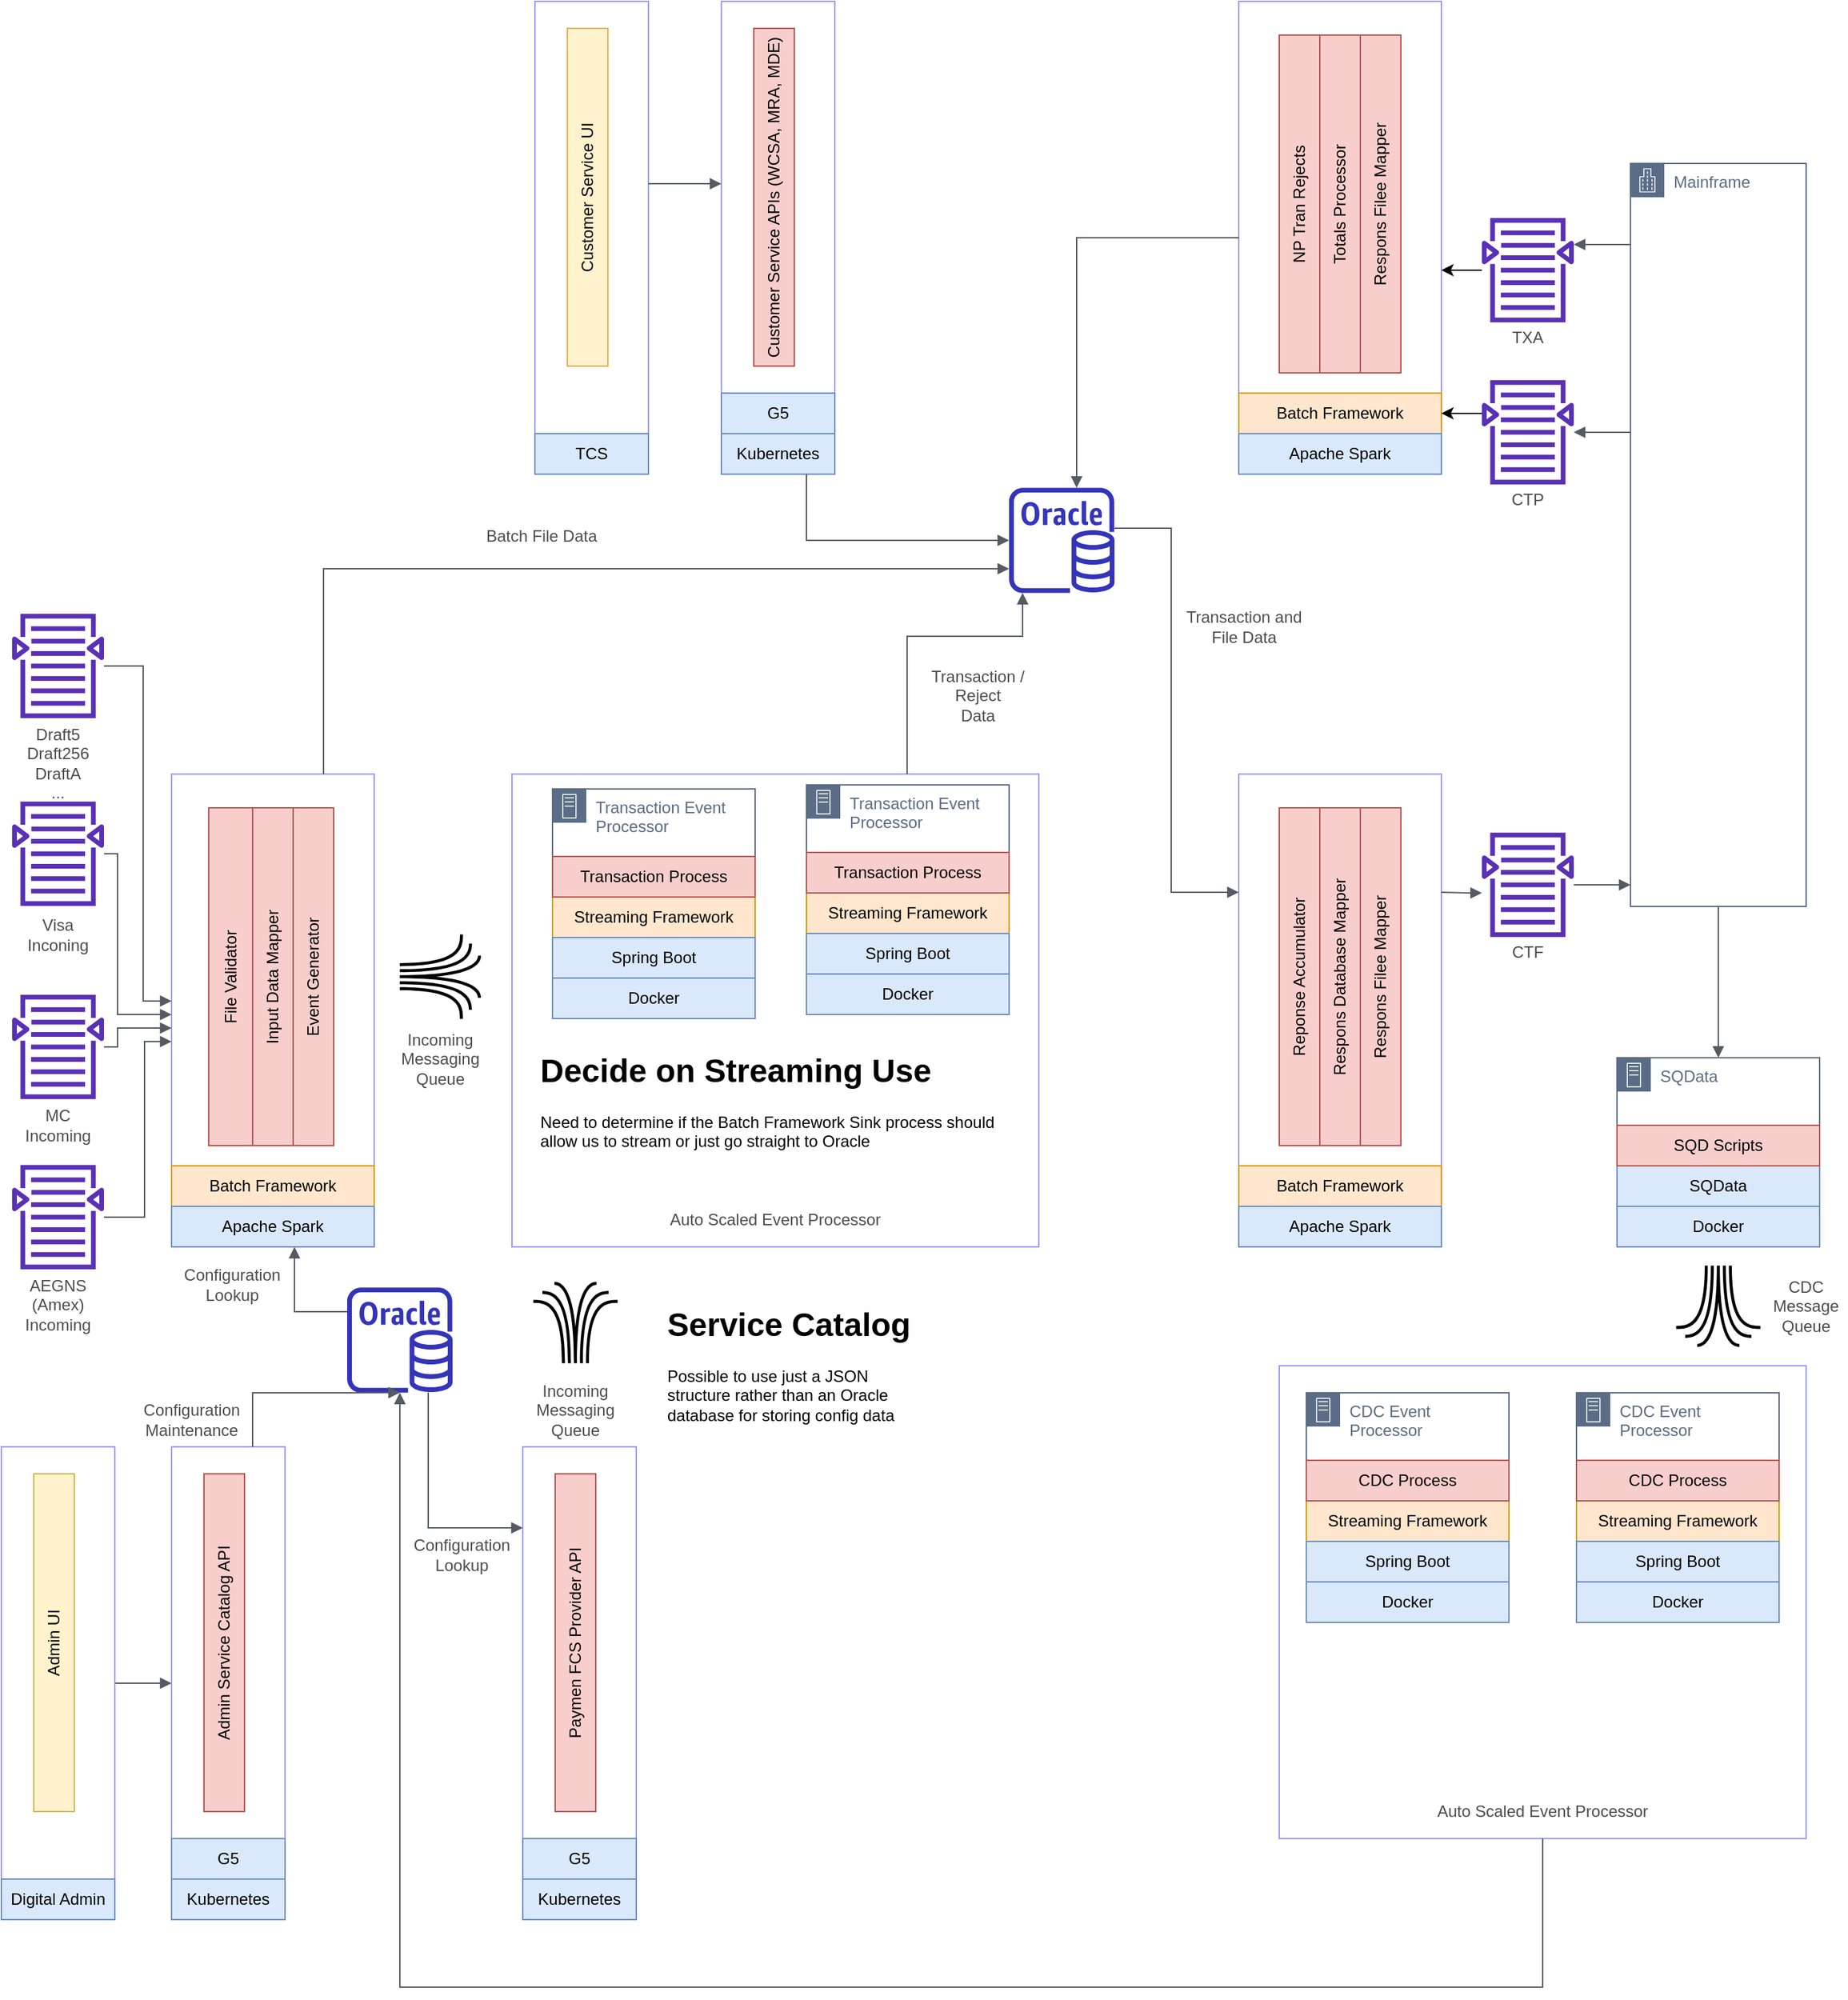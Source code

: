 <mxfile version="13.0.3" type="device"><diagram id="GUZp1yqy1DNV-uzC5Edy" name="Page-1"><mxGraphModel dx="1261" dy="1817" grid="1" gridSize="10" guides="1" tooltips="1" connect="1" arrows="1" fold="1" page="1" pageScale="1" pageWidth="1100" pageHeight="850" math="0" shadow="0"><root><mxCell id="0"/><mxCell id="1" parent="0"/><mxCell id="5xwIzjTkguHjPRyQFBAN-2" value="" style="rounded=0;whiteSpace=wrap;html=1;strokeColor=#9999FF;" parent="1" vertex="1"><mxGeometry x="542" y="-178" width="150" height="350" as="geometry"/></mxCell><mxCell id="5xwIzjTkguHjPRyQFBAN-3" value="File Validator" style="rounded=0;whiteSpace=wrap;html=1;strokeColor=#b85450;labelBackgroundColor=none;rotation=-90;fillColor=#f8cecc;" parent="1" vertex="1"><mxGeometry x="461" y="-44.5" width="250" height="33" as="geometry"/></mxCell><mxCell id="5xwIzjTkguHjPRyQFBAN-4" value="Event Generator" style="rounded=0;whiteSpace=wrap;html=1;strokeColor=#b85450;labelBackgroundColor=none;rotation=-90;fillColor=#f8cecc;" parent="1" vertex="1"><mxGeometry x="522" y="-43" width="250" height="30" as="geometry"/></mxCell><mxCell id="5xwIzjTkguHjPRyQFBAN-5" value="Batch Framework" style="rounded=0;whiteSpace=wrap;html=1;strokeColor=#d79b00;labelBackgroundColor=none;rotation=0;fillColor=#ffe6cc;" parent="1" vertex="1"><mxGeometry x="542" y="112" width="150" height="30" as="geometry"/></mxCell><mxCell id="5xwIzjTkguHjPRyQFBAN-6" value="Apache Spark" style="rounded=0;whiteSpace=wrap;html=1;strokeColor=#6c8ebf;labelBackgroundColor=none;rotation=0;fillColor=#dae8fc;" parent="1" vertex="1"><mxGeometry x="542" y="142" width="150" height="30" as="geometry"/></mxCell><mxCell id="5xwIzjTkguHjPRyQFBAN-11" value="" style="outlineConnect=0;fontColor=#232F3E;gradientColor=none;fillColor=#5A30B5;strokeColor=none;dashed=0;verticalLabelPosition=bottom;verticalAlign=top;align=center;html=1;fontSize=12;fontStyle=0;aspect=fixed;pointerEvents=1;shape=mxgraph.aws4.search_documents;shadow=0;labelBackgroundColor=none;" parent="1" vertex="1"><mxGeometry x="424" y="-297" width="68" height="78" as="geometry"/></mxCell><mxCell id="5xwIzjTkguHjPRyQFBAN-12" value="Input Data Mapper" style="rounded=0;whiteSpace=wrap;html=1;strokeColor=#b85450;labelBackgroundColor=none;rotation=-90;fillColor=#f8cecc;" parent="1" vertex="1"><mxGeometry x="492" y="-43" width="250" height="30" as="geometry"/></mxCell><mxCell id="5xwIzjTkguHjPRyQFBAN-15" value="" style="rounded=0;whiteSpace=wrap;html=1;strokeColor=#9999FF;" parent="1" vertex="1"><mxGeometry x="794" y="-178" width="390" height="350" as="geometry"/></mxCell><mxCell id="5xwIzjTkguHjPRyQFBAN-16" value="Auto Scaled Event Processor" style="text;html=1;strokeColor=none;fillColor=none;align=center;verticalAlign=middle;whiteSpace=wrap;rounded=0;shadow=0;labelBackgroundColor=none;fontColor=#4D4D4D;" parent="1" vertex="1"><mxGeometry x="794" y="132" width="390" height="40" as="geometry"/></mxCell><mxCell id="5xwIzjTkguHjPRyQFBAN-21" value="" style="group" parent="1" vertex="1" connectable="0"><mxGeometry x="824" y="-167" width="150" height="170" as="geometry"/></mxCell><mxCell id="5xwIzjTkguHjPRyQFBAN-17" value="Transaction Event Processor" style="points=[[0,0],[0.25,0],[0.5,0],[0.75,0],[1,0],[1,0.25],[1,0.5],[1,0.75],[1,1],[0.75,1],[0.5,1],[0.25,1],[0,1],[0,0.75],[0,0.5],[0,0.25]];outlineConnect=0;gradientColor=none;html=1;whiteSpace=wrap;fontSize=12;fontStyle=0;shape=mxgraph.aws4.group;grIcon=mxgraph.aws4.group_on_premise;strokeColor=#5A6C86;fillColor=none;verticalAlign=top;align=left;spacingLeft=30;fontColor=#5A6C86;dashed=0;shadow=0;labelBackgroundColor=none;" parent="5xwIzjTkguHjPRyQFBAN-21" vertex="1"><mxGeometry width="150" height="170" as="geometry"/></mxCell><mxCell id="5xwIzjTkguHjPRyQFBAN-18" value="Streaming Framework" style="rounded=0;whiteSpace=wrap;html=1;strokeColor=#d79b00;labelBackgroundColor=none;rotation=0;fillColor=#ffe6cc;" parent="5xwIzjTkguHjPRyQFBAN-21" vertex="1"><mxGeometry y="80" width="150" height="30" as="geometry"/></mxCell><mxCell id="5xwIzjTkguHjPRyQFBAN-19" value="Spring Boot" style="rounded=0;whiteSpace=wrap;html=1;strokeColor=#6c8ebf;labelBackgroundColor=none;rotation=0;fillColor=#dae8fc;" parent="5xwIzjTkguHjPRyQFBAN-21" vertex="1"><mxGeometry y="110" width="150" height="30" as="geometry"/></mxCell><mxCell id="5xwIzjTkguHjPRyQFBAN-20" value="Docker" style="rounded=0;whiteSpace=wrap;html=1;strokeColor=#6c8ebf;labelBackgroundColor=none;rotation=0;fillColor=#dae8fc;" parent="5xwIzjTkguHjPRyQFBAN-21" vertex="1"><mxGeometry y="140" width="150" height="30" as="geometry"/></mxCell><mxCell id="5xwIzjTkguHjPRyQFBAN-190" value="Transaction Process" style="rounded=0;whiteSpace=wrap;html=1;strokeColor=#b85450;labelBackgroundColor=none;rotation=0;fillColor=#f8cecc;" parent="5xwIzjTkguHjPRyQFBAN-21" vertex="1"><mxGeometry y="50" width="150" height="30" as="geometry"/></mxCell><mxCell id="5xwIzjTkguHjPRyQFBAN-42" value="" style="rounded=0;whiteSpace=wrap;html=1;strokeColor=#9999FF;" parent="1" vertex="1"><mxGeometry x="1332" y="-178" width="150" height="350" as="geometry"/></mxCell><mxCell id="5xwIzjTkguHjPRyQFBAN-44" value="Respons Filee Mapper" style="rounded=0;whiteSpace=wrap;html=1;strokeColor=#b85450;labelBackgroundColor=none;rotation=-90;fillColor=#f8cecc;" parent="1" vertex="1"><mxGeometry x="1312" y="-43" width="250" height="30" as="geometry"/></mxCell><mxCell id="5xwIzjTkguHjPRyQFBAN-45" value="Batch Framework" style="rounded=0;whiteSpace=wrap;html=1;strokeColor=#d79b00;labelBackgroundColor=none;rotation=0;fillColor=#ffe6cc;" parent="1" vertex="1"><mxGeometry x="1332" y="112" width="150" height="30" as="geometry"/></mxCell><mxCell id="5xwIzjTkguHjPRyQFBAN-46" value="Apache Spark" style="rounded=0;whiteSpace=wrap;html=1;strokeColor=#6c8ebf;labelBackgroundColor=none;rotation=0;fillColor=#dae8fc;" parent="1" vertex="1"><mxGeometry x="1332" y="142" width="150" height="30" as="geometry"/></mxCell><mxCell id="5xwIzjTkguHjPRyQFBAN-47" value="Reponse Accumulator" style="rounded=0;whiteSpace=wrap;html=1;strokeColor=#b85450;labelBackgroundColor=none;rotation=-90;fillColor=#f8cecc;" parent="1" vertex="1"><mxGeometry x="1252" y="-43" width="250" height="30" as="geometry"/></mxCell><mxCell id="5xwIzjTkguHjPRyQFBAN-49" value="" style="edgeStyle=orthogonalEdgeStyle;html=1;endArrow=none;elbow=vertical;startArrow=block;startFill=1;strokeColor=#545B64;rounded=0;fontColor=#4D4D4D;" parent="1" source="5xwIzjTkguHjPRyQFBAN-2" target="5xwIzjTkguHjPRyQFBAN-10" edge="1"><mxGeometry width="100" relative="1" as="geometry"><mxPoint x="762" y="-268" as="sourcePoint"/><mxPoint x="1012" y="102" as="targetPoint"/><Array as="points"><mxPoint x="633" y="220"/></Array></mxGeometry></mxCell><mxCell id="5xwIzjTkguHjPRyQFBAN-52" value="Mainframe" style="points=[[0,0],[0.25,0],[0.5,0],[0.75,0],[1,0],[1,0.25],[1,0.5],[1,0.75],[1,1],[0.75,1],[0.5,1],[0.25,1],[0,1],[0,0.75],[0,0.5],[0,0.25]];outlineConnect=0;gradientColor=none;html=1;whiteSpace=wrap;fontSize=12;fontStyle=0;shape=mxgraph.aws4.group;grIcon=mxgraph.aws4.group_corporate_data_center;strokeColor=#5A6C86;fillColor=none;verticalAlign=top;align=left;spacingLeft=30;fontColor=#5A6C86;dashed=0;shadow=0;labelBackgroundColor=none;" parent="1" vertex="1"><mxGeometry x="1622" y="-630" width="130" height="550" as="geometry"/></mxCell><mxCell id="5xwIzjTkguHjPRyQFBAN-54" value="Respons Database Mapper" style="rounded=0;whiteSpace=wrap;html=1;strokeColor=#b85450;labelBackgroundColor=none;rotation=-90;fillColor=#f8cecc;" parent="1" vertex="1"><mxGeometry x="1282" y="-43" width="250" height="30" as="geometry"/></mxCell><mxCell id="5xwIzjTkguHjPRyQFBAN-57" value="" style="edgeStyle=orthogonalEdgeStyle;html=1;endArrow=none;elbow=vertical;startArrow=block;startFill=1;strokeColor=#545B64;rounded=0;fontColor=#4D4D4D;" parent="1" source="5xwIzjTkguHjPRyQFBAN-2" target="5xwIzjTkguHjPRyQFBAN-11" edge="1"><mxGeometry width="100" relative="1" as="geometry"><mxPoint x="627" y="-168" as="sourcePoint"/><mxPoint x="721" y="-290" as="targetPoint"/><Array as="points"><mxPoint x="521" y="-10"/><mxPoint x="521" y="-258"/></Array></mxGeometry></mxCell><mxCell id="5xwIzjTkguHjPRyQFBAN-58" value="Draft5&lt;br&gt;Draft256&lt;br&gt;DraftA&lt;br&gt;..." style="text;html=1;strokeColor=none;fillColor=none;align=center;verticalAlign=middle;whiteSpace=wrap;rounded=0;shadow=0;labelBackgroundColor=none;fontColor=#4D4D4D;" parent="1" vertex="1"><mxGeometry x="428" y="-219" width="60" height="65" as="geometry"/></mxCell><mxCell id="5xwIzjTkguHjPRyQFBAN-60" value="" style="outlineConnect=0;fontColor=#232F3E;gradientColor=#945DF2;gradientDirection=north;fillColor=none;strokeColor=#000000;dashed=0;verticalLabelPosition=bottom;verticalAlign=top;align=center;html=1;fontSize=12;fontStyle=0;aspect=fixed;shape=mxgraph.aws4.resourceIcon;resIcon=mxgraph.aws4.kinesis;shadow=0;labelBackgroundColor=none;rotation=-180;" parent="1" vertex="1"><mxGeometry x="702" y="-67" width="78" height="78" as="geometry"/></mxCell><mxCell id="5xwIzjTkguHjPRyQFBAN-62" value="Incoming Messaging Queue" style="text;html=1;strokeColor=none;fillColor=none;align=center;verticalAlign=middle;whiteSpace=wrap;rounded=0;shadow=0;labelBackgroundColor=none;fontColor=#4D4D4D;" parent="1" vertex="1"><mxGeometry x="711" width="60" height="65" as="geometry"/></mxCell><mxCell id="5xwIzjTkguHjPRyQFBAN-66" value="" style="outlineConnect=0;fontColor=#232F3E;gradientColor=none;fillColor=#3334B9;strokeColor=none;dashed=0;verticalLabelPosition=bottom;verticalAlign=top;align=center;html=1;fontSize=12;fontStyle=0;aspect=fixed;pointerEvents=1;shape=mxgraph.aws4.rds_oracle_instance;shadow=0;labelBackgroundColor=none;" parent="1" vertex="1"><mxGeometry x="1162" y="-390" width="78" height="78" as="geometry"/></mxCell><mxCell id="5xwIzjTkguHjPRyQFBAN-67" value="" style="edgeStyle=orthogonalEdgeStyle;html=1;endArrow=none;elbow=vertical;startArrow=block;startFill=1;strokeColor=#545B64;rounded=0;fontColor=#4D4D4D;entryX=0.75;entryY=0;entryDx=0;entryDy=0;" parent="1" source="5xwIzjTkguHjPRyQFBAN-66" target="5xwIzjTkguHjPRyQFBAN-15" edge="1"><mxGeometry width="100" relative="1" as="geometry"><mxPoint x="1315" y="-290" as="sourcePoint"/><mxPoint x="1367" y="-168" as="targetPoint"/><Array as="points"><mxPoint x="1172" y="-280"/><mxPoint x="1087" y="-280"/></Array></mxGeometry></mxCell><mxCell id="5xwIzjTkguHjPRyQFBAN-69" value="" style="edgeStyle=orthogonalEdgeStyle;html=1;endArrow=none;elbow=vertical;startArrow=block;startFill=1;strokeColor=#545B64;rounded=0;fontColor=#4D4D4D;exitX=0;exitY=0.25;exitDx=0;exitDy=0;" parent="1" source="5xwIzjTkguHjPRyQFBAN-42" target="5xwIzjTkguHjPRyQFBAN-66" edge="1"><mxGeometry width="100" relative="1" as="geometry"><mxPoint x="1302" y="30" as="sourcePoint"/><mxPoint x="1194" y="-80.5" as="targetPoint"/><Array as="points"><mxPoint x="1282" y="-91"/><mxPoint x="1282" y="-360"/></Array></mxGeometry></mxCell><mxCell id="5xwIzjTkguHjPRyQFBAN-72" value="" style="edgeStyle=orthogonalEdgeStyle;html=1;endArrow=none;elbow=vertical;startArrow=block;startFill=1;strokeColor=#545B64;rounded=0;fontColor=#4D4D4D;entryX=0.75;entryY=0;entryDx=0;entryDy=0;" parent="1" source="5xwIzjTkguHjPRyQFBAN-66" target="5xwIzjTkguHjPRyQFBAN-2" edge="1"><mxGeometry width="100" relative="1" as="geometry"><mxPoint x="627" y="-168" as="sourcePoint"/><mxPoint x="713.0" y="-252" as="targetPoint"/><Array as="points"><mxPoint x="655" y="-330"/></Array></mxGeometry></mxCell><mxCell id="5xwIzjTkguHjPRyQFBAN-73" value="Batch File Data" style="text;html=1;strokeColor=none;fillColor=none;align=center;verticalAlign=middle;whiteSpace=wrap;rounded=0;shadow=0;labelBackgroundColor=none;fontColor=#4D4D4D;" parent="1" vertex="1"><mxGeometry x="771" y="-368" width="90" height="28" as="geometry"/></mxCell><mxCell id="5xwIzjTkguHjPRyQFBAN-76" value="Transaction / Reject&lt;br&gt;Data" style="text;html=1;strokeColor=none;fillColor=none;align=center;verticalAlign=middle;whiteSpace=wrap;rounded=0;shadow=0;labelBackgroundColor=none;fontColor=#4D4D4D;" parent="1" vertex="1"><mxGeometry x="1094" y="-261" width="90" height="50" as="geometry"/></mxCell><mxCell id="5xwIzjTkguHjPRyQFBAN-77" value="Transaction and File Data" style="text;html=1;strokeColor=none;fillColor=none;align=center;verticalAlign=middle;whiteSpace=wrap;rounded=0;shadow=0;labelBackgroundColor=none;fontColor=#4D4D4D;" parent="1" vertex="1"><mxGeometry x="1291" y="-312" width="90" height="50" as="geometry"/></mxCell><mxCell id="5xwIzjTkguHjPRyQFBAN-91" value="" style="edgeStyle=orthogonalEdgeStyle;html=1;endArrow=none;elbow=vertical;startArrow=block;startFill=1;strokeColor=#545B64;rounded=0;fontColor=#4D4D4D;" parent="1" source="5xwIzjTkguHjPRyQFBAN-78" target="5xwIzjTkguHjPRyQFBAN-87" edge="1"><mxGeometry width="100" relative="1" as="geometry"><mxPoint x="713.0" y="-390" as="sourcePoint"/><mxPoint x="713.0" y="-330" as="targetPoint"/></mxGeometry></mxCell><mxCell id="5xwIzjTkguHjPRyQFBAN-94" value="" style="edgeStyle=orthogonalEdgeStyle;html=1;endArrow=none;elbow=vertical;startArrow=block;startFill=1;strokeColor=#545B64;rounded=0;fontColor=#4D4D4D;entryX=1;entryY=0.25;entryDx=0;entryDy=0;" parent="1" source="5xwIzjTkguHjPRyQFBAN-48" target="5xwIzjTkguHjPRyQFBAN-42" edge="1"><mxGeometry width="100" relative="1" as="geometry"><mxPoint x="1342" y="-80.5" as="sourcePoint"/><mxPoint x="1040" y="-319.941" as="targetPoint"/><Array as="points"><mxPoint x="1502" y="-90"/><mxPoint x="1502" y="-90"/></Array></mxGeometry></mxCell><mxCell id="5xwIzjTkguHjPRyQFBAN-96" value="" style="group" parent="1" vertex="1" connectable="0"><mxGeometry x="1512" y="-135" width="68" height="100" as="geometry"/></mxCell><mxCell id="5xwIzjTkguHjPRyQFBAN-48" value="" style="outlineConnect=0;fontColor=#232F3E;gradientColor=none;fillColor=#5A30B5;strokeColor=none;dashed=0;verticalLabelPosition=bottom;verticalAlign=top;align=center;html=1;fontSize=12;fontStyle=0;aspect=fixed;pointerEvents=1;shape=mxgraph.aws4.search_documents;shadow=0;labelBackgroundColor=none;" parent="5xwIzjTkguHjPRyQFBAN-96" vertex="1"><mxGeometry width="68" height="78" as="geometry"/></mxCell><mxCell id="5xwIzjTkguHjPRyQFBAN-59" value="CTF" style="text;html=1;strokeColor=none;fillColor=none;align=center;verticalAlign=middle;whiteSpace=wrap;rounded=0;shadow=0;labelBackgroundColor=none;fontColor=#4D4D4D;" parent="5xwIzjTkguHjPRyQFBAN-96" vertex="1"><mxGeometry x="4" y="78" width="60" height="22" as="geometry"/></mxCell><mxCell id="5xwIzjTkguHjPRyQFBAN-97" value="" style="edgeStyle=orthogonalEdgeStyle;html=1;endArrow=none;elbow=vertical;startArrow=block;startFill=1;strokeColor=#545B64;rounded=0;fontColor=#4D4D4D;" parent="1" source="5xwIzjTkguHjPRyQFBAN-52" target="5xwIzjTkguHjPRyQFBAN-48" edge="1"><mxGeometry width="100" relative="1" as="geometry"><mxPoint x="1532" y="10" as="sourcePoint"/><mxPoint x="1652" y="70" as="targetPoint"/><Array as="points"><mxPoint x="1612" y="-96"/><mxPoint x="1612" y="-96"/></Array></mxGeometry></mxCell><mxCell id="5xwIzjTkguHjPRyQFBAN-98" value="" style="group" parent="1" vertex="1" connectable="0"><mxGeometry x="1512" y="-590" width="68" height="112.41" as="geometry"/></mxCell><mxCell id="5xwIzjTkguHjPRyQFBAN-99" value="" style="outlineConnect=0;fontColor=#232F3E;gradientColor=none;fillColor=#5A30B5;strokeColor=none;dashed=0;verticalLabelPosition=bottom;verticalAlign=top;align=center;html=1;fontSize=12;fontStyle=0;aspect=fixed;pointerEvents=1;shape=mxgraph.aws4.search_documents;shadow=0;labelBackgroundColor=none;" parent="5xwIzjTkguHjPRyQFBAN-98" vertex="1"><mxGeometry width="68" height="78" as="geometry"/></mxCell><mxCell id="5xwIzjTkguHjPRyQFBAN-100" value="TXA" style="text;html=1;strokeColor=none;fillColor=none;align=center;verticalAlign=middle;whiteSpace=wrap;rounded=0;shadow=0;labelBackgroundColor=none;fontColor=#4D4D4D;" parent="5xwIzjTkguHjPRyQFBAN-98" vertex="1"><mxGeometry x="4" y="78" width="60" height="22" as="geometry"/></mxCell><mxCell id="5xwIzjTkguHjPRyQFBAN-101" value="" style="group" parent="1" vertex="1" connectable="0"><mxGeometry x="1512" y="-470" width="68" height="100" as="geometry"/></mxCell><mxCell id="5xwIzjTkguHjPRyQFBAN-102" value="" style="outlineConnect=0;fontColor=#232F3E;gradientColor=none;fillColor=#5A30B5;strokeColor=none;dashed=0;verticalLabelPosition=bottom;verticalAlign=top;align=center;html=1;fontSize=12;fontStyle=0;aspect=fixed;pointerEvents=1;shape=mxgraph.aws4.search_documents;shadow=0;labelBackgroundColor=none;" parent="5xwIzjTkguHjPRyQFBAN-101" vertex="1"><mxGeometry width="68" height="78" as="geometry"/></mxCell><mxCell id="5xwIzjTkguHjPRyQFBAN-103" value="CTP" style="text;html=1;strokeColor=none;fillColor=none;align=center;verticalAlign=middle;whiteSpace=wrap;rounded=0;shadow=0;labelBackgroundColor=none;fontColor=#4D4D4D;" parent="5xwIzjTkguHjPRyQFBAN-101" vertex="1"><mxGeometry x="4" y="78" width="60" height="22" as="geometry"/></mxCell><mxCell id="5xwIzjTkguHjPRyQFBAN-106" value="" style="edgeStyle=orthogonalEdgeStyle;html=1;endArrow=none;elbow=vertical;startArrow=block;startFill=1;strokeColor=#545B64;rounded=0;fontColor=#4D4D4D;" parent="1" source="5xwIzjTkguHjPRyQFBAN-99" target="5xwIzjTkguHjPRyQFBAN-52" edge="1"><mxGeometry width="100" relative="1" as="geometry"><mxPoint x="1632" y="-85.941" as="sourcePoint"/><mxPoint x="1590" y="-85.941" as="targetPoint"/><Array as="points"><mxPoint x="1612" y="-570"/><mxPoint x="1612" y="-570"/></Array></mxGeometry></mxCell><mxCell id="5xwIzjTkguHjPRyQFBAN-107" value="" style="edgeStyle=orthogonalEdgeStyle;html=1;endArrow=none;elbow=vertical;startArrow=block;startFill=1;strokeColor=#545B64;rounded=0;fontColor=#4D4D4D;" parent="1" source="5xwIzjTkguHjPRyQFBAN-102" target="5xwIzjTkguHjPRyQFBAN-52" edge="1"><mxGeometry width="100" relative="1" as="geometry"><mxPoint x="1590" y="-341.941" as="sourcePoint"/><mxPoint x="1632" y="-342.5" as="targetPoint"/><Array as="points"><mxPoint x="1622" y="-431"/><mxPoint x="1622" y="-431"/></Array></mxGeometry></mxCell><mxCell id="5xwIzjTkguHjPRyQFBAN-108" value="" style="rounded=0;whiteSpace=wrap;html=1;strokeColor=#9999FF;" parent="1" vertex="1"><mxGeometry x="1332" y="-750" width="150" height="350" as="geometry"/></mxCell><mxCell id="5xwIzjTkguHjPRyQFBAN-109" value="Respons Filee Mapper" style="rounded=0;whiteSpace=wrap;html=1;strokeColor=#b85450;labelBackgroundColor=none;rotation=-90;fillColor=#f8cecc;" parent="1" vertex="1"><mxGeometry x="1312" y="-615" width="250" height="30" as="geometry"/></mxCell><mxCell id="5xwIzjTkguHjPRyQFBAN-110" value="Batch Framework" style="rounded=0;whiteSpace=wrap;html=1;strokeColor=#d79b00;labelBackgroundColor=none;rotation=0;fillColor=#ffe6cc;" parent="1" vertex="1"><mxGeometry x="1332" y="-460" width="150" height="30" as="geometry"/></mxCell><mxCell id="5xwIzjTkguHjPRyQFBAN-111" value="Apache Spark" style="rounded=0;whiteSpace=wrap;html=1;strokeColor=#6c8ebf;labelBackgroundColor=none;rotation=0;fillColor=#dae8fc;" parent="1" vertex="1"><mxGeometry x="1332" y="-430" width="150" height="30" as="geometry"/></mxCell><mxCell id="5xwIzjTkguHjPRyQFBAN-112" value="NP Tran Rejects" style="rounded=0;whiteSpace=wrap;html=1;strokeColor=#b85450;labelBackgroundColor=none;rotation=-90;fillColor=#f8cecc;" parent="1" vertex="1"><mxGeometry x="1252" y="-615" width="250" height="30" as="geometry"/></mxCell><mxCell id="5xwIzjTkguHjPRyQFBAN-113" value="Totals Processor" style="rounded=0;whiteSpace=wrap;html=1;strokeColor=#b85450;labelBackgroundColor=none;rotation=-90;fillColor=#f8cecc;" parent="1" vertex="1"><mxGeometry x="1282" y="-615" width="250" height="30" as="geometry"/></mxCell><mxCell id="5xwIzjTkguHjPRyQFBAN-115" value="" style="edgeStyle=orthogonalEdgeStyle;rounded=0;orthogonalLoop=1;jettySize=auto;html=1;fontColor=#4D4D4D;" parent="1" source="5xwIzjTkguHjPRyQFBAN-102" target="5xwIzjTkguHjPRyQFBAN-110" edge="1"><mxGeometry relative="1" as="geometry"><Array as="points"><mxPoint x="1502" y="-445"/><mxPoint x="1502" y="-445"/></Array></mxGeometry></mxCell><mxCell id="5xwIzjTkguHjPRyQFBAN-119" value="" style="edgeStyle=orthogonalEdgeStyle;rounded=0;orthogonalLoop=1;jettySize=auto;html=1;fontColor=#4D4D4D;" parent="1" source="5xwIzjTkguHjPRyQFBAN-99" target="5xwIzjTkguHjPRyQFBAN-108" edge="1"><mxGeometry relative="1" as="geometry"><mxPoint x="1462" y="-533.824" as="targetPoint"/><Array as="points"><mxPoint x="1482" y="-551"/><mxPoint x="1482" y="-551"/></Array></mxGeometry></mxCell><mxCell id="5xwIzjTkguHjPRyQFBAN-120" value="" style="group" parent="1" vertex="1" connectable="0"><mxGeometry x="949" y="-750" width="84" height="350" as="geometry"/></mxCell><mxCell id="5xwIzjTkguHjPRyQFBAN-121" value="" style="rounded=0;whiteSpace=wrap;html=1;strokeColor=#9999FF;" parent="5xwIzjTkguHjPRyQFBAN-120" vertex="1"><mxGeometry width="84" height="350" as="geometry"/></mxCell><mxCell id="5xwIzjTkguHjPRyQFBAN-122" value="G5" style="rounded=0;whiteSpace=wrap;html=1;strokeColor=#6c8ebf;labelBackgroundColor=none;rotation=0;fillColor=#dae8fc;" parent="5xwIzjTkguHjPRyQFBAN-120" vertex="1"><mxGeometry y="290" width="84" height="30" as="geometry"/></mxCell><mxCell id="5xwIzjTkguHjPRyQFBAN-123" value="Kubernetes" style="rounded=0;whiteSpace=wrap;html=1;strokeColor=#6c8ebf;labelBackgroundColor=none;rotation=0;fillColor=#dae8fc;" parent="5xwIzjTkguHjPRyQFBAN-120" vertex="1"><mxGeometry y="320" width="84" height="30" as="geometry"/></mxCell><mxCell id="5xwIzjTkguHjPRyQFBAN-124" value="Customer Service APIs (WCSA, MRA, MDE)" style="rounded=0;whiteSpace=wrap;html=1;strokeColor=#b85450;labelBackgroundColor=none;rotation=-90;fillColor=#f8cecc;" parent="5xwIzjTkguHjPRyQFBAN-120" vertex="1"><mxGeometry x="-86" y="130" width="250" height="30" as="geometry"/></mxCell><mxCell id="5xwIzjTkguHjPRyQFBAN-127" value="" style="group" parent="1" vertex="1" connectable="0"><mxGeometry x="811" y="-750" width="84" height="350" as="geometry"/></mxCell><mxCell id="5xwIzjTkguHjPRyQFBAN-128" value="" style="rounded=0;whiteSpace=wrap;html=1;strokeColor=#9999FF;" parent="5xwIzjTkguHjPRyQFBAN-127" vertex="1"><mxGeometry width="84" height="350" as="geometry"/></mxCell><mxCell id="5xwIzjTkguHjPRyQFBAN-129" value="TCS" style="rounded=0;whiteSpace=wrap;html=1;strokeColor=#6c8ebf;labelBackgroundColor=none;rotation=0;fillColor=#dae8fc;" parent="5xwIzjTkguHjPRyQFBAN-127" vertex="1"><mxGeometry y="320" width="84" height="30" as="geometry"/></mxCell><mxCell id="5xwIzjTkguHjPRyQFBAN-130" value="Customer Service UI" style="rounded=0;whiteSpace=wrap;html=1;strokeColor=#d6b656;labelBackgroundColor=none;rotation=-90;fillColor=#fff2cc;" parent="5xwIzjTkguHjPRyQFBAN-127" vertex="1"><mxGeometry x="-86" y="130" width="250" height="30" as="geometry"/></mxCell><mxCell id="5xwIzjTkguHjPRyQFBAN-131" value="" style="edgeStyle=orthogonalEdgeStyle;html=1;endArrow=none;elbow=vertical;startArrow=block;startFill=1;strokeColor=#545B64;rounded=0;fontColor=#4D4D4D;" parent="1" source="5xwIzjTkguHjPRyQFBAN-121" target="5xwIzjTkguHjPRyQFBAN-128" edge="1"><mxGeometry width="100" relative="1" as="geometry"><mxPoint x="982" y="-760" as="sourcePoint"/><mxPoint x="713.0" y="-330" as="targetPoint"/><Array as="points"><mxPoint x="942" y="-615"/><mxPoint x="942" y="-615"/></Array></mxGeometry></mxCell><mxCell id="5xwIzjTkguHjPRyQFBAN-132" value="" style="edgeStyle=orthogonalEdgeStyle;html=1;endArrow=none;elbow=vertical;startArrow=block;startFill=1;strokeColor=#545B64;rounded=0;fontColor=#4D4D4D;" parent="1" source="5xwIzjTkguHjPRyQFBAN-66" target="5xwIzjTkguHjPRyQFBAN-121" edge="1"><mxGeometry width="100" relative="1" as="geometry"><mxPoint x="962" y="-565" as="sourcePoint"/><mxPoint x="926" y="-565" as="targetPoint"/><Array as="points"><mxPoint x="1012" y="-351"/></Array></mxGeometry></mxCell><mxCell id="5xwIzjTkguHjPRyQFBAN-133" value="" style="outlineConnect=0;fontColor=#232F3E;gradientColor=none;fillColor=#5A30B5;strokeColor=none;dashed=0;verticalLabelPosition=bottom;verticalAlign=top;align=center;html=1;fontSize=12;fontStyle=0;aspect=fixed;pointerEvents=1;shape=mxgraph.aws4.search_documents;shadow=0;labelBackgroundColor=none;" parent="1" vertex="1"><mxGeometry x="424" y="-158" width="68" height="78" as="geometry"/></mxCell><mxCell id="5xwIzjTkguHjPRyQFBAN-134" value="Visa&lt;br&gt;Inconing" style="text;html=1;strokeColor=none;fillColor=none;align=center;verticalAlign=middle;whiteSpace=wrap;rounded=0;shadow=0;labelBackgroundColor=none;fontColor=#4D4D4D;" parent="1" vertex="1"><mxGeometry x="428" y="-80" width="60" height="41" as="geometry"/></mxCell><mxCell id="5xwIzjTkguHjPRyQFBAN-137" value="" style="outlineConnect=0;fontColor=#232F3E;gradientColor=none;fillColor=#5A30B5;strokeColor=none;dashed=0;verticalLabelPosition=bottom;verticalAlign=top;align=center;html=1;fontSize=12;fontStyle=0;aspect=fixed;pointerEvents=1;shape=mxgraph.aws4.search_documents;shadow=0;labelBackgroundColor=none;" parent="1" vertex="1"><mxGeometry x="424" y="-15" width="68" height="78" as="geometry"/></mxCell><mxCell id="5xwIzjTkguHjPRyQFBAN-138" value="MC Incoming" style="text;html=1;strokeColor=none;fillColor=none;align=center;verticalAlign=middle;whiteSpace=wrap;rounded=0;shadow=0;labelBackgroundColor=none;fontColor=#4D4D4D;" parent="1" vertex="1"><mxGeometry x="428" y="63" width="60" height="38" as="geometry"/></mxCell><mxCell id="5xwIzjTkguHjPRyQFBAN-139" value="" style="outlineConnect=0;fontColor=#232F3E;gradientColor=none;fillColor=#5A30B5;strokeColor=none;dashed=0;verticalLabelPosition=bottom;verticalAlign=top;align=center;html=1;fontSize=12;fontStyle=0;aspect=fixed;pointerEvents=1;shape=mxgraph.aws4.search_documents;shadow=0;labelBackgroundColor=none;" parent="1" vertex="1"><mxGeometry x="424" y="111" width="68" height="78" as="geometry"/></mxCell><mxCell id="5xwIzjTkguHjPRyQFBAN-140" value="AEGNS (Amex) Incoming" style="text;html=1;strokeColor=none;fillColor=none;align=center;verticalAlign=middle;whiteSpace=wrap;rounded=0;shadow=0;labelBackgroundColor=none;fontColor=#4D4D4D;" parent="1" vertex="1"><mxGeometry x="428" y="189" width="60" height="52" as="geometry"/></mxCell><mxCell id="5xwIzjTkguHjPRyQFBAN-141" value="" style="edgeStyle=orthogonalEdgeStyle;html=1;endArrow=none;elbow=vertical;startArrow=block;startFill=1;strokeColor=#545B64;rounded=0;fontColor=#4D4D4D;" parent="1" source="5xwIzjTkguHjPRyQFBAN-2" target="5xwIzjTkguHjPRyQFBAN-133" edge="1"><mxGeometry width="100" relative="1" as="geometry"><mxPoint x="552" y="-80.5" as="sourcePoint"/><mxPoint x="510" y="-129" as="targetPoint"/><Array as="points"><mxPoint x="502"/><mxPoint x="502" y="-119"/></Array></mxGeometry></mxCell><mxCell id="5xwIzjTkguHjPRyQFBAN-142" value="" style="edgeStyle=orthogonalEdgeStyle;html=1;endArrow=none;elbow=vertical;startArrow=block;startFill=1;strokeColor=#545B64;rounded=0;fontColor=#4D4D4D;" parent="1" source="5xwIzjTkguHjPRyQFBAN-2" target="5xwIzjTkguHjPRyQFBAN-137" edge="1"><mxGeometry width="100" relative="1" as="geometry"><mxPoint x="552" y="10.0" as="sourcePoint"/><mxPoint x="510.0" y="10.0" as="targetPoint"/><Array as="points"><mxPoint x="502" y="10"/><mxPoint x="502" y="24"/></Array></mxGeometry></mxCell><mxCell id="5xwIzjTkguHjPRyQFBAN-143" value="" style="edgeStyle=orthogonalEdgeStyle;html=1;endArrow=none;elbow=vertical;startArrow=block;startFill=1;strokeColor=#545B64;rounded=0;fontColor=#4D4D4D;" parent="1" source="5xwIzjTkguHjPRyQFBAN-2" target="5xwIzjTkguHjPRyQFBAN-139" edge="1"><mxGeometry width="100" relative="1" as="geometry"><mxPoint x="552" y="20.0" as="sourcePoint"/><mxPoint x="510.0" y="153" as="targetPoint"/><Array as="points"><mxPoint x="522" y="20"/><mxPoint x="522" y="150"/></Array></mxGeometry></mxCell><mxCell id="5xwIzjTkguHjPRyQFBAN-145" value="" style="group" parent="1" vertex="1" connectable="0"><mxGeometry x="802" y="320" width="84" height="350" as="geometry"/></mxCell><mxCell id="5xwIzjTkguHjPRyQFBAN-146" value="" style="rounded=0;whiteSpace=wrap;html=1;strokeColor=#9999FF;" parent="5xwIzjTkguHjPRyQFBAN-145" vertex="1"><mxGeometry width="84" height="350" as="geometry"/></mxCell><mxCell id="5xwIzjTkguHjPRyQFBAN-147" value="G5" style="rounded=0;whiteSpace=wrap;html=1;strokeColor=#6c8ebf;labelBackgroundColor=none;rotation=0;fillColor=#dae8fc;" parent="5xwIzjTkguHjPRyQFBAN-145" vertex="1"><mxGeometry y="290" width="84" height="30" as="geometry"/></mxCell><mxCell id="5xwIzjTkguHjPRyQFBAN-148" value="Kubernetes" style="rounded=0;whiteSpace=wrap;html=1;strokeColor=#6c8ebf;labelBackgroundColor=none;rotation=0;fillColor=#dae8fc;" parent="5xwIzjTkguHjPRyQFBAN-145" vertex="1"><mxGeometry y="320" width="84" height="30" as="geometry"/></mxCell><mxCell id="5xwIzjTkguHjPRyQFBAN-149" value="Paymen FCS Provider API" style="rounded=0;whiteSpace=wrap;html=1;strokeColor=#b85450;labelBackgroundColor=none;rotation=-90;fillColor=#f8cecc;" parent="5xwIzjTkguHjPRyQFBAN-145" vertex="1"><mxGeometry x="-86" y="130" width="250" height="30" as="geometry"/></mxCell><mxCell id="5xwIzjTkguHjPRyQFBAN-150" value="" style="group" parent="1" vertex="1" connectable="0"><mxGeometry x="416" y="320" width="84" height="350" as="geometry"/></mxCell><mxCell id="5xwIzjTkguHjPRyQFBAN-86" value="" style="group" parent="5xwIzjTkguHjPRyQFBAN-150" vertex="1" connectable="0"><mxGeometry width="84" height="350" as="geometry"/></mxCell><mxCell id="5xwIzjTkguHjPRyQFBAN-87" value="" style="rounded=0;whiteSpace=wrap;html=1;strokeColor=#9999FF;" parent="5xwIzjTkguHjPRyQFBAN-86" vertex="1"><mxGeometry width="84" height="350" as="geometry"/></mxCell><mxCell id="5xwIzjTkguHjPRyQFBAN-89" value="Digital Admin" style="rounded=0;whiteSpace=wrap;html=1;strokeColor=#6c8ebf;labelBackgroundColor=none;rotation=0;fillColor=#dae8fc;" parent="5xwIzjTkguHjPRyQFBAN-86" vertex="1"><mxGeometry y="320" width="84" height="30" as="geometry"/></mxCell><mxCell id="5xwIzjTkguHjPRyQFBAN-90" value="Admin UI" style="rounded=0;whiteSpace=wrap;html=1;strokeColor=#d6b656;labelBackgroundColor=none;rotation=-90;fillColor=#fff2cc;" parent="5xwIzjTkguHjPRyQFBAN-86" vertex="1"><mxGeometry x="-86" y="130" width="250" height="30" as="geometry"/></mxCell><mxCell id="5xwIzjTkguHjPRyQFBAN-151" value="" style="group" parent="1" vertex="1" connectable="0"><mxGeometry x="542" y="320" width="84" height="350" as="geometry"/></mxCell><mxCell id="5xwIzjTkguHjPRyQFBAN-85" value="" style="group" parent="5xwIzjTkguHjPRyQFBAN-151" vertex="1" connectable="0"><mxGeometry width="84" height="350" as="geometry"/></mxCell><mxCell id="5xwIzjTkguHjPRyQFBAN-78" value="" style="rounded=0;whiteSpace=wrap;html=1;strokeColor=#9999FF;" parent="5xwIzjTkguHjPRyQFBAN-85" vertex="1"><mxGeometry width="84" height="350" as="geometry"/></mxCell><mxCell id="5xwIzjTkguHjPRyQFBAN-79" value="G5" style="rounded=0;whiteSpace=wrap;html=1;strokeColor=#6c8ebf;labelBackgroundColor=none;rotation=0;fillColor=#dae8fc;" parent="5xwIzjTkguHjPRyQFBAN-85" vertex="1"><mxGeometry y="290" width="84" height="30" as="geometry"/></mxCell><mxCell id="5xwIzjTkguHjPRyQFBAN-80" value="Kubernetes" style="rounded=0;whiteSpace=wrap;html=1;strokeColor=#6c8ebf;labelBackgroundColor=none;rotation=0;fillColor=#dae8fc;" parent="5xwIzjTkguHjPRyQFBAN-85" vertex="1"><mxGeometry y="320" width="84" height="30" as="geometry"/></mxCell><mxCell id="5xwIzjTkguHjPRyQFBAN-81" value="Admin Service Catalog API" style="rounded=0;whiteSpace=wrap;html=1;strokeColor=#b85450;labelBackgroundColor=none;rotation=-90;fillColor=#f8cecc;" parent="5xwIzjTkguHjPRyQFBAN-85" vertex="1"><mxGeometry x="-86" y="130" width="250" height="30" as="geometry"/></mxCell><mxCell id="5xwIzjTkguHjPRyQFBAN-152" value="" style="edgeStyle=orthogonalEdgeStyle;html=1;endArrow=none;elbow=vertical;startArrow=block;startFill=1;strokeColor=#545B64;rounded=0;fontColor=#4D4D4D;" parent="1" source="5xwIzjTkguHjPRyQFBAN-146" target="5xwIzjTkguHjPRyQFBAN-10" edge="1"><mxGeometry width="100" relative="1" as="geometry"><mxPoint x="619" y="-560" as="sourcePoint"/><mxPoint x="713.0" y="-330" as="targetPoint"/><Array as="points"><mxPoint x="732" y="380"/></Array></mxGeometry></mxCell><mxCell id="5xwIzjTkguHjPRyQFBAN-154" value="" style="outlineConnect=0;fontColor=#232F3E;gradientColor=#945DF2;gradientDirection=north;fillColor=none;strokeColor=#000000;dashed=0;verticalLabelPosition=bottom;verticalAlign=top;align=center;html=1;fontSize=12;fontStyle=0;aspect=fixed;shape=mxgraph.aws4.resourceIcon;resIcon=mxgraph.aws4.kinesis;shadow=0;labelBackgroundColor=none;rotation=90;" parent="1" vertex="1"><mxGeometry x="802" y="189" width="78" height="78" as="geometry"/></mxCell><mxCell id="5xwIzjTkguHjPRyQFBAN-155" value="Incoming Messaging Queue" style="text;html=1;strokeColor=none;fillColor=none;align=center;verticalAlign=middle;whiteSpace=wrap;rounded=0;shadow=0;labelBackgroundColor=none;fontColor=#4D4D4D;" parent="1" vertex="1"><mxGeometry x="811" y="260" width="60" height="65" as="geometry"/></mxCell><mxCell id="5xwIzjTkguHjPRyQFBAN-158" value="" style="edgeStyle=orthogonalEdgeStyle;html=1;endArrow=none;elbow=vertical;startArrow=block;startFill=1;strokeColor=#545B64;rounded=0;fontColor=#4D4D4D;" parent="1" source="5xwIzjTkguHjPRyQFBAN-66" target="5xwIzjTkguHjPRyQFBAN-108" edge="1"><mxGeometry width="100" relative="1" as="geometry"><mxPoint x="1172" y="-341" as="sourcePoint"/><mxPoint x="1022.059" y="-430" as="targetPoint"/><Array as="points"><mxPoint x="1212" y="-575"/></Array></mxGeometry></mxCell><mxCell id="5xwIzjTkguHjPRyQFBAN-10" value="" style="outlineConnect=0;fontColor=#232F3E;gradientColor=none;fillColor=#3334B9;strokeColor=none;dashed=0;verticalLabelPosition=bottom;verticalAlign=top;align=center;html=1;fontSize=12;fontStyle=0;aspect=fixed;pointerEvents=1;shape=mxgraph.aws4.rds_oracle_instance;shadow=0;labelBackgroundColor=none;" parent="1" vertex="1"><mxGeometry x="672" y="202" width="78" height="78" as="geometry"/></mxCell><mxCell id="5xwIzjTkguHjPRyQFBAN-70" value="Configuration Maintenance" style="text;html=1;strokeColor=none;fillColor=none;align=center;verticalAlign=middle;whiteSpace=wrap;rounded=0;shadow=0;labelBackgroundColor=none;fontColor=#4D4D4D;" parent="1" vertex="1"><mxGeometry x="512" y="280" width="90" height="40" as="geometry"/></mxCell><mxCell id="5xwIzjTkguHjPRyQFBAN-159" value="Configuration&lt;br&gt;Lookup" style="text;html=1;strokeColor=none;fillColor=none;align=center;verticalAlign=middle;whiteSpace=wrap;rounded=0;shadow=0;labelBackgroundColor=none;fontColor=#4D4D4D;" parent="1" vertex="1"><mxGeometry x="712" y="380" width="90" height="40" as="geometry"/></mxCell><mxCell id="5xwIzjTkguHjPRyQFBAN-160" value="Configuration&lt;br&gt;Lookup" style="text;html=1;strokeColor=none;fillColor=none;align=center;verticalAlign=middle;whiteSpace=wrap;rounded=0;shadow=0;labelBackgroundColor=none;fontColor=#4D4D4D;" parent="1" vertex="1"><mxGeometry x="542" y="180" width="90" height="40" as="geometry"/></mxCell><mxCell id="5xwIzjTkguHjPRyQFBAN-84" value="" style="edgeStyle=orthogonalEdgeStyle;html=1;endArrow=none;elbow=vertical;startArrow=block;startFill=1;strokeColor=#545B64;rounded=0;fontColor=#4D4D4D;" parent="1" source="5xwIzjTkguHjPRyQFBAN-10" target="5xwIzjTkguHjPRyQFBAN-78" edge="1"><mxGeometry width="100" relative="1" as="geometry"><mxPoint x="632" y="280" as="sourcePoint"/><mxPoint x="713.0" y="-252" as="targetPoint"/><Array as="points"><mxPoint x="602" y="280"/></Array></mxGeometry></mxCell><mxCell id="5xwIzjTkguHjPRyQFBAN-165" value="" style="rounded=0;whiteSpace=wrap;html=1;strokeColor=#9999FF;" parent="1" vertex="1"><mxGeometry x="1362" y="260" width="390" height="350" as="geometry"/></mxCell><mxCell id="5xwIzjTkguHjPRyQFBAN-166" value="Auto Scaled Event Processor" style="text;html=1;strokeColor=none;fillColor=none;align=center;verticalAlign=middle;whiteSpace=wrap;rounded=0;shadow=0;labelBackgroundColor=none;fontColor=#4D4D4D;" parent="1" vertex="1"><mxGeometry x="1362" y="570" width="390" height="40" as="geometry"/></mxCell><mxCell id="5xwIzjTkguHjPRyQFBAN-187" value="" style="outlineConnect=0;fontColor=#232F3E;gradientColor=#945DF2;gradientDirection=north;fillColor=none;strokeColor=#000000;dashed=0;verticalLabelPosition=bottom;verticalAlign=top;align=center;html=1;fontSize=12;fontStyle=0;aspect=fixed;shape=mxgraph.aws4.resourceIcon;resIcon=mxgraph.aws4.kinesis;shadow=0;labelBackgroundColor=none;rotation=-90;" parent="1" vertex="1"><mxGeometry x="1648" y="177" width="78" height="78" as="geometry"/></mxCell><mxCell id="5xwIzjTkguHjPRyQFBAN-188" value="CDC Message Queue" style="text;html=1;strokeColor=none;fillColor=none;align=center;verticalAlign=middle;whiteSpace=wrap;rounded=0;shadow=0;labelBackgroundColor=none;fontColor=#4D4D4D;" parent="1" vertex="1"><mxGeometry x="1722" y="183.5" width="60" height="65" as="geometry"/></mxCell><mxCell id="5xwIzjTkguHjPRyQFBAN-189" value="" style="edgeStyle=orthogonalEdgeStyle;html=1;endArrow=none;elbow=vertical;startArrow=block;startFill=1;strokeColor=#545B64;rounded=0;fontColor=#4D4D4D;" parent="1" source="5xwIzjTkguHjPRyQFBAN-10" target="5xwIzjTkguHjPRyQFBAN-165" edge="1"><mxGeometry width="100" relative="1" as="geometry"><mxPoint x="692" y="340" as="sourcePoint"/><mxPoint x="742.059" y="290.0" as="targetPoint"/><Array as="points"><mxPoint x="711" y="720"/><mxPoint x="1557" y="720"/></Array></mxGeometry></mxCell><mxCell id="5xwIzjTkguHjPRyQFBAN-191" value="" style="group" parent="1" vertex="1" connectable="0"><mxGeometry x="1012" y="-170" width="150" height="170" as="geometry"/></mxCell><mxCell id="5xwIzjTkguHjPRyQFBAN-192" value="Transaction Event Processor" style="points=[[0,0],[0.25,0],[0.5,0],[0.75,0],[1,0],[1,0.25],[1,0.5],[1,0.75],[1,1],[0.75,1],[0.5,1],[0.25,1],[0,1],[0,0.75],[0,0.5],[0,0.25]];outlineConnect=0;gradientColor=none;html=1;whiteSpace=wrap;fontSize=12;fontStyle=0;shape=mxgraph.aws4.group;grIcon=mxgraph.aws4.group_on_premise;strokeColor=#5A6C86;fillColor=none;verticalAlign=top;align=left;spacingLeft=30;fontColor=#5A6C86;dashed=0;shadow=0;labelBackgroundColor=none;" parent="5xwIzjTkguHjPRyQFBAN-191" vertex="1"><mxGeometry width="150" height="170" as="geometry"/></mxCell><mxCell id="5xwIzjTkguHjPRyQFBAN-193" value="Streaming Framework" style="rounded=0;whiteSpace=wrap;html=1;strokeColor=#d79b00;labelBackgroundColor=none;rotation=0;fillColor=#ffe6cc;" parent="5xwIzjTkguHjPRyQFBAN-191" vertex="1"><mxGeometry y="80" width="150" height="30" as="geometry"/></mxCell><mxCell id="5xwIzjTkguHjPRyQFBAN-194" value="Spring Boot" style="rounded=0;whiteSpace=wrap;html=1;strokeColor=#6c8ebf;labelBackgroundColor=none;rotation=0;fillColor=#dae8fc;" parent="5xwIzjTkguHjPRyQFBAN-191" vertex="1"><mxGeometry y="110" width="150" height="30" as="geometry"/></mxCell><mxCell id="5xwIzjTkguHjPRyQFBAN-195" value="Docker" style="rounded=0;whiteSpace=wrap;html=1;strokeColor=#6c8ebf;labelBackgroundColor=none;rotation=0;fillColor=#dae8fc;" parent="5xwIzjTkguHjPRyQFBAN-191" vertex="1"><mxGeometry y="140" width="150" height="30" as="geometry"/></mxCell><mxCell id="5xwIzjTkguHjPRyQFBAN-196" value="Transaction Process" style="rounded=0;whiteSpace=wrap;html=1;strokeColor=#b85450;labelBackgroundColor=none;rotation=0;fillColor=#f8cecc;" parent="5xwIzjTkguHjPRyQFBAN-191" vertex="1"><mxGeometry y="50" width="150" height="30" as="geometry"/></mxCell><mxCell id="5xwIzjTkguHjPRyQFBAN-197" value="" style="group" parent="1" vertex="1" connectable="0"><mxGeometry x="1382" y="280" width="150" height="170" as="geometry"/></mxCell><mxCell id="5xwIzjTkguHjPRyQFBAN-198" value="CDC Event &lt;br&gt;Processor" style="points=[[0,0],[0.25,0],[0.5,0],[0.75,0],[1,0],[1,0.25],[1,0.5],[1,0.75],[1,1],[0.75,1],[0.5,1],[0.25,1],[0,1],[0,0.75],[0,0.5],[0,0.25]];outlineConnect=0;gradientColor=none;html=1;whiteSpace=wrap;fontSize=12;fontStyle=0;shape=mxgraph.aws4.group;grIcon=mxgraph.aws4.group_on_premise;strokeColor=#5A6C86;fillColor=none;verticalAlign=top;align=left;spacingLeft=30;fontColor=#5A6C86;dashed=0;shadow=0;labelBackgroundColor=none;" parent="5xwIzjTkguHjPRyQFBAN-197" vertex="1"><mxGeometry width="150" height="170" as="geometry"/></mxCell><mxCell id="5xwIzjTkguHjPRyQFBAN-199" value="Streaming Framework" style="rounded=0;whiteSpace=wrap;html=1;strokeColor=#d79b00;labelBackgroundColor=none;rotation=0;fillColor=#ffe6cc;" parent="5xwIzjTkguHjPRyQFBAN-197" vertex="1"><mxGeometry y="80" width="150" height="30" as="geometry"/></mxCell><mxCell id="5xwIzjTkguHjPRyQFBAN-200" value="Spring Boot" style="rounded=0;whiteSpace=wrap;html=1;strokeColor=#6c8ebf;labelBackgroundColor=none;rotation=0;fillColor=#dae8fc;" parent="5xwIzjTkguHjPRyQFBAN-197" vertex="1"><mxGeometry y="110" width="150" height="30" as="geometry"/></mxCell><mxCell id="5xwIzjTkguHjPRyQFBAN-201" value="Docker" style="rounded=0;whiteSpace=wrap;html=1;strokeColor=#6c8ebf;labelBackgroundColor=none;rotation=0;fillColor=#dae8fc;" parent="5xwIzjTkguHjPRyQFBAN-197" vertex="1"><mxGeometry y="140" width="150" height="30" as="geometry"/></mxCell><mxCell id="5xwIzjTkguHjPRyQFBAN-202" value="CDC Process" style="rounded=0;whiteSpace=wrap;html=1;strokeColor=#b85450;labelBackgroundColor=none;rotation=0;fillColor=#f8cecc;" parent="5xwIzjTkguHjPRyQFBAN-197" vertex="1"><mxGeometry y="50" width="150" height="30" as="geometry"/></mxCell><mxCell id="5xwIzjTkguHjPRyQFBAN-203" value="" style="group" parent="1" vertex="1" connectable="0"><mxGeometry x="1582" y="280" width="150" height="170" as="geometry"/></mxCell><mxCell id="5xwIzjTkguHjPRyQFBAN-204" value="CDC Event &lt;br&gt;Processor" style="points=[[0,0],[0.25,0],[0.5,0],[0.75,0],[1,0],[1,0.25],[1,0.5],[1,0.75],[1,1],[0.75,1],[0.5,1],[0.25,1],[0,1],[0,0.75],[0,0.5],[0,0.25]];outlineConnect=0;gradientColor=none;html=1;whiteSpace=wrap;fontSize=12;fontStyle=0;shape=mxgraph.aws4.group;grIcon=mxgraph.aws4.group_on_premise;strokeColor=#5A6C86;fillColor=none;verticalAlign=top;align=left;spacingLeft=30;fontColor=#5A6C86;dashed=0;shadow=0;labelBackgroundColor=none;" parent="5xwIzjTkguHjPRyQFBAN-203" vertex="1"><mxGeometry width="150" height="170" as="geometry"/></mxCell><mxCell id="5xwIzjTkguHjPRyQFBAN-205" value="Streaming Framework" style="rounded=0;whiteSpace=wrap;html=1;strokeColor=#d79b00;labelBackgroundColor=none;rotation=0;fillColor=#ffe6cc;" parent="5xwIzjTkguHjPRyQFBAN-203" vertex="1"><mxGeometry y="80" width="150" height="30" as="geometry"/></mxCell><mxCell id="5xwIzjTkguHjPRyQFBAN-206" value="Spring Boot" style="rounded=0;whiteSpace=wrap;html=1;strokeColor=#6c8ebf;labelBackgroundColor=none;rotation=0;fillColor=#dae8fc;" parent="5xwIzjTkguHjPRyQFBAN-203" vertex="1"><mxGeometry y="110" width="150" height="30" as="geometry"/></mxCell><mxCell id="5xwIzjTkguHjPRyQFBAN-207" value="Docker" style="rounded=0;whiteSpace=wrap;html=1;strokeColor=#6c8ebf;labelBackgroundColor=none;rotation=0;fillColor=#dae8fc;" parent="5xwIzjTkguHjPRyQFBAN-203" vertex="1"><mxGeometry y="140" width="150" height="30" as="geometry"/></mxCell><mxCell id="5xwIzjTkguHjPRyQFBAN-208" value="CDC Process" style="rounded=0;whiteSpace=wrap;html=1;strokeColor=#b85450;labelBackgroundColor=none;rotation=0;fillColor=#f8cecc;" parent="5xwIzjTkguHjPRyQFBAN-203" vertex="1"><mxGeometry y="50" width="150" height="30" as="geometry"/></mxCell><mxCell id="5xwIzjTkguHjPRyQFBAN-215" value="" style="group" parent="1" vertex="1" connectable="0"><mxGeometry x="1612" y="32" width="150" height="170" as="geometry"/></mxCell><mxCell id="5xwIzjTkguHjPRyQFBAN-216" value="SQData" style="points=[[0,0],[0.25,0],[0.5,0],[0.75,0],[1,0],[1,0.25],[1,0.5],[1,0.75],[1,1],[0.75,1],[0.5,1],[0.25,1],[0,1],[0,0.75],[0,0.5],[0,0.25]];outlineConnect=0;gradientColor=none;html=1;whiteSpace=wrap;fontSize=12;fontStyle=0;shape=mxgraph.aws4.group;grIcon=mxgraph.aws4.group_on_premise;strokeColor=#5A6C86;fillColor=none;verticalAlign=top;align=left;spacingLeft=30;fontColor=#5A6C86;dashed=0;shadow=0;labelBackgroundColor=none;" parent="5xwIzjTkguHjPRyQFBAN-215" vertex="1"><mxGeometry width="150" height="140" as="geometry"/></mxCell><mxCell id="5xwIzjTkguHjPRyQFBAN-217" value="SQData" style="rounded=0;whiteSpace=wrap;html=1;strokeColor=#6c8ebf;labelBackgroundColor=none;rotation=0;fillColor=#dae8fc;" parent="5xwIzjTkguHjPRyQFBAN-215" vertex="1"><mxGeometry y="80" width="150" height="30" as="geometry"/></mxCell><mxCell id="5xwIzjTkguHjPRyQFBAN-219" value="Docker" style="rounded=0;whiteSpace=wrap;html=1;strokeColor=#6c8ebf;labelBackgroundColor=none;rotation=0;fillColor=#dae8fc;" parent="5xwIzjTkguHjPRyQFBAN-215" vertex="1"><mxGeometry y="110" width="150" height="30" as="geometry"/></mxCell><mxCell id="5xwIzjTkguHjPRyQFBAN-220" value="SQD Scripts" style="rounded=0;whiteSpace=wrap;html=1;strokeColor=#b85450;labelBackgroundColor=none;rotation=0;fillColor=#f8cecc;" parent="5xwIzjTkguHjPRyQFBAN-215" vertex="1"><mxGeometry y="50" width="150" height="30" as="geometry"/></mxCell><mxCell id="5xwIzjTkguHjPRyQFBAN-221" value="" style="edgeStyle=orthogonalEdgeStyle;html=1;endArrow=none;elbow=vertical;startArrow=block;startFill=1;strokeColor=#545B64;rounded=0;fontColor=#4D4D4D;entryX=0.5;entryY=1;entryDx=0;entryDy=0;" parent="1" source="5xwIzjTkguHjPRyQFBAN-216" target="5xwIzjTkguHjPRyQFBAN-52" edge="1"><mxGeometry width="100" relative="1" as="geometry"><mxPoint x="1632" y="-86" as="sourcePoint"/><mxPoint x="1590" y="-86" as="targetPoint"/><Array as="points"/></mxGeometry></mxCell><mxCell id="GH1rInAuxu1Opuf3L_s_-3" value="&lt;h1&gt;Service Catalog&lt;/h1&gt;&lt;p&gt;Possible to use just a JSON structure rather than an Oracle database for storing config data&lt;/p&gt;" style="text;html=1;strokeColor=none;fillColor=none;spacing=5;spacingTop=-20;whiteSpace=wrap;overflow=hidden;rounded=0;" vertex="1" parent="1"><mxGeometry x="904" y="210" width="190" height="120" as="geometry"/></mxCell><mxCell id="GH1rInAuxu1Opuf3L_s_-4" value="&lt;h1&gt;Decide on Streaming Use&lt;/h1&gt;&lt;p&gt;Need to determine if the Batch Framework Sink process should allow us to stream or just go straight to Oracle&lt;/p&gt;" style="text;html=1;strokeColor=none;fillColor=none;spacing=5;spacingTop=-20;whiteSpace=wrap;overflow=hidden;rounded=0;" vertex="1" parent="1"><mxGeometry x="810" y="22" width="360" height="120" as="geometry"/></mxCell></root></mxGraphModel></diagram></mxfile>